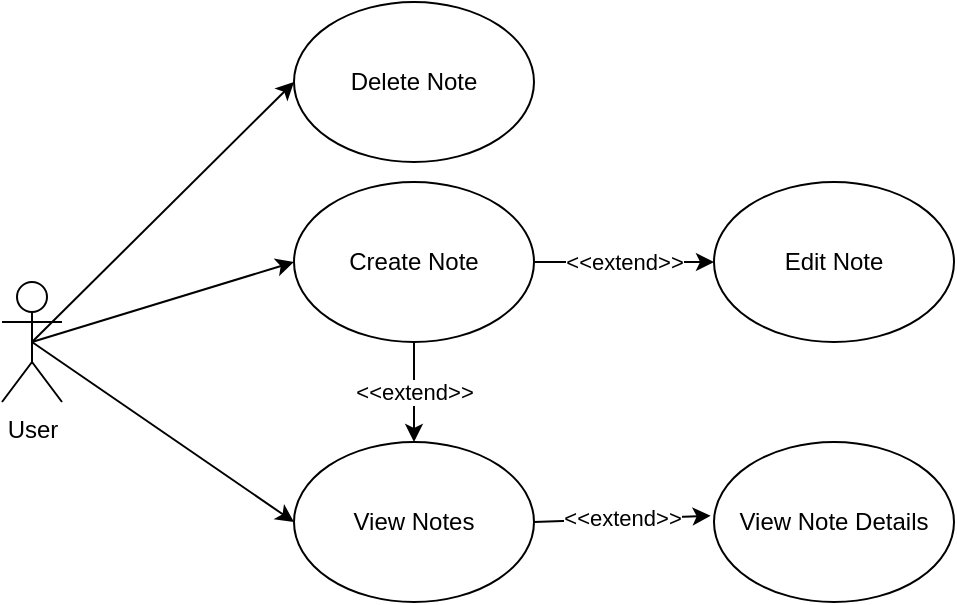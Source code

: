 <mxfile version="24.4.13" type="device">
  <diagram name="Page-1" id="vDJl-IRBXWquKekWX_lX">
    <mxGraphModel dx="590" dy="674" grid="1" gridSize="10" guides="1" tooltips="1" connect="1" arrows="1" fold="1" page="1" pageScale="1" pageWidth="827" pageHeight="1169" math="0" shadow="0">
      <root>
        <mxCell id="0" />
        <mxCell id="1" parent="0" />
        <mxCell id="IkD08oQFpBHETnJ9CL2K-7" style="rounded=0;orthogonalLoop=1;jettySize=auto;html=1;exitX=0.5;exitY=0.5;exitDx=0;exitDy=0;exitPerimeter=0;entryX=0;entryY=0.5;entryDx=0;entryDy=0;" parent="1" source="IkD08oQFpBHETnJ9CL2K-2" target="IkD08oQFpBHETnJ9CL2K-9" edge="1">
          <mxGeometry relative="1" as="geometry">
            <mxPoint x="244" y="510" as="targetPoint" />
          </mxGeometry>
        </mxCell>
        <mxCell id="IkD08oQFpBHETnJ9CL2K-2" value="User&lt;div&gt;&lt;br&gt;&lt;/div&gt;" style="shape=umlActor;verticalLabelPosition=bottom;verticalAlign=top;html=1;outlineConnect=0;" parent="1" vertex="1">
          <mxGeometry x="94" y="540" width="30" height="60" as="geometry" />
        </mxCell>
        <mxCell id="IkD08oQFpBHETnJ9CL2K-8" style="rounded=0;orthogonalLoop=1;jettySize=auto;html=1;exitX=0.5;exitY=0.5;exitDx=0;exitDy=0;exitPerimeter=0;entryX=0;entryY=0.5;entryDx=0;entryDy=0;" parent="1" source="IkD08oQFpBHETnJ9CL2K-2" target="IkD08oQFpBHETnJ9CL2K-10" edge="1">
          <mxGeometry relative="1" as="geometry">
            <mxPoint x="244" y="630" as="targetPoint" />
            <mxPoint x="119" y="580" as="sourcePoint" />
          </mxGeometry>
        </mxCell>
        <mxCell id="IkD08oQFpBHETnJ9CL2K-9" value="Create Note" style="ellipse;whiteSpace=wrap;html=1;" parent="1" vertex="1">
          <mxGeometry x="240" y="490" width="120" height="80" as="geometry" />
        </mxCell>
        <mxCell id="IkD08oQFpBHETnJ9CL2K-10" value="View Notes" style="ellipse;whiteSpace=wrap;html=1;" parent="1" vertex="1">
          <mxGeometry x="240" y="620" width="120" height="80" as="geometry" />
        </mxCell>
        <mxCell id="IkD08oQFpBHETnJ9CL2K-20" value="&amp;lt;&amp;lt;extend&amp;gt;&amp;gt;" style="endArrow=classic;html=1;rounded=0;exitX=0.5;exitY=1;exitDx=0;exitDy=0;entryX=0.5;entryY=0;entryDx=0;entryDy=0;" parent="1" source="IkD08oQFpBHETnJ9CL2K-9" target="IkD08oQFpBHETnJ9CL2K-10" edge="1">
          <mxGeometry width="50" height="50" relative="1" as="geometry">
            <mxPoint x="254" y="620" as="sourcePoint" />
            <mxPoint x="304" y="570" as="targetPoint" />
          </mxGeometry>
        </mxCell>
        <mxCell id="SfR7XHmnxfltZMlyGkVe-6" value="Delete Note" style="ellipse;whiteSpace=wrap;html=1;" parent="1" vertex="1">
          <mxGeometry x="240" y="400" width="120" height="80" as="geometry" />
        </mxCell>
        <mxCell id="SfR7XHmnxfltZMlyGkVe-7" style="rounded=0;orthogonalLoop=1;jettySize=auto;html=1;exitX=0.5;exitY=0.5;exitDx=0;exitDy=0;exitPerimeter=0;entryX=0;entryY=0.5;entryDx=0;entryDy=0;" parent="1" source="IkD08oQFpBHETnJ9CL2K-2" target="SfR7XHmnxfltZMlyGkVe-6" edge="1">
          <mxGeometry relative="1" as="geometry">
            <mxPoint x="254" y="520" as="targetPoint" />
            <mxPoint x="119" y="580" as="sourcePoint" />
          </mxGeometry>
        </mxCell>
        <mxCell id="1VObI3LDb7E2OZ713TDF-1" value="Edit Note" style="ellipse;whiteSpace=wrap;html=1;" vertex="1" parent="1">
          <mxGeometry x="450" y="490" width="120" height="80" as="geometry" />
        </mxCell>
        <mxCell id="1VObI3LDb7E2OZ713TDF-2" value="View Note Details" style="ellipse;whiteSpace=wrap;html=1;" vertex="1" parent="1">
          <mxGeometry x="450" y="620" width="120" height="80" as="geometry" />
        </mxCell>
        <mxCell id="1VObI3LDb7E2OZ713TDF-3" value="&amp;lt;&amp;lt;extend&amp;gt;&amp;gt;" style="endArrow=classic;html=1;rounded=0;exitX=0.5;exitY=1;exitDx=0;exitDy=0;entryX=0;entryY=0.5;entryDx=0;entryDy=0;" edge="1" parent="1" target="1VObI3LDb7E2OZ713TDF-1">
          <mxGeometry width="50" height="50" relative="1" as="geometry">
            <mxPoint x="360" y="530" as="sourcePoint" />
            <mxPoint x="400" y="530" as="targetPoint" />
            <mxPoint as="offset" />
          </mxGeometry>
        </mxCell>
        <mxCell id="1VObI3LDb7E2OZ713TDF-5" value="&amp;lt;&amp;lt;extend&amp;gt;&amp;gt;" style="endArrow=classic;html=1;rounded=0;exitX=1;exitY=0.5;exitDx=0;exitDy=0;entryX=-0.014;entryY=0.461;entryDx=0;entryDy=0;entryPerimeter=0;" edge="1" parent="1" source="IkD08oQFpBHETnJ9CL2K-10" target="1VObI3LDb7E2OZ713TDF-2">
          <mxGeometry width="50" height="50" relative="1" as="geometry">
            <mxPoint x="310" y="580" as="sourcePoint" />
            <mxPoint x="310" y="630" as="targetPoint" />
          </mxGeometry>
        </mxCell>
      </root>
    </mxGraphModel>
  </diagram>
</mxfile>
